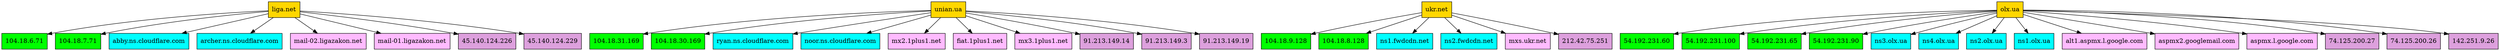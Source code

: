 digraph G {
	"liga.net" [shape=box, style=filled, fillcolor=gold]
	"unian.ua" [shape=box, style=filled, fillcolor=gold]
	"ukr.net" [shape=box, style=filled, fillcolor=gold]
	"olx.ua" [shape=box, style=filled, fillcolor=gold]
	"104.18.6.71" [shape=box, style=filled, fillcolor=green]
	"liga.net" -> "104.18.6.71"
	"104.18.7.71" [shape=box, style=filled, fillcolor=green]
	"liga.net" -> "104.18.7.71"
	"abby.ns.cloudflare.com" [shape=box, style=filled, fillcolor=cyan]
	"liga.net" -> "abby.ns.cloudflare.com"
	"archer.ns.cloudflare.com" [shape=box, style=filled, fillcolor=cyan]
	"liga.net" -> "archer.ns.cloudflare.com"
	"mail-02.ligazakon.net" [shape=box, style=filled, fillcolor=plum1]
	"liga.net" -> "mail-02.ligazakon.net"
	"mail-01.ligazakon.net" [shape=box, style=filled, fillcolor=plum1]
	"liga.net" -> "mail-01.ligazakon.net"
	"45.140.124.226" [shape=box, style=filled, fillcolor=plum]
	"liga.net" -> "45.140.124.226"
	"45.140.124.229" [shape=box, style=filled, fillcolor=plum]
	"liga.net" -> "45.140.124.229"
	"104.18.31.169" [shape=box, style=filled, fillcolor=green]
	"unian.ua" -> "104.18.31.169"
	"104.18.30.169" [shape=box, style=filled, fillcolor=green]
	"unian.ua" -> "104.18.30.169"
	"ryan.ns.cloudflare.com" [shape=box, style=filled, fillcolor=cyan]
	"unian.ua" -> "ryan.ns.cloudflare.com"
	"noor.ns.cloudflare.com" [shape=box, style=filled, fillcolor=cyan]
	"unian.ua" -> "noor.ns.cloudflare.com"
	"mx2.1plus1.net" [shape=box, style=filled, fillcolor=plum1]
	"unian.ua" -> "mx2.1plus1.net"
	"fiat.1plus1.net" [shape=box, style=filled, fillcolor=plum1]
	"unian.ua" -> "fiat.1plus1.net"
	"mx3.1plus1.net" [shape=box, style=filled, fillcolor=plum1]
	"unian.ua" -> "mx3.1plus1.net"
	"91.213.149.14" [shape=box, style=filled, fillcolor=plum]
	"unian.ua" -> "91.213.149.14"
	"91.213.149.3" [shape=box, style=filled, fillcolor=plum]
	"unian.ua" -> "91.213.149.3"
	"91.213.149.19" [shape=box, style=filled, fillcolor=plum]
	"unian.ua" -> "91.213.149.19"
	"104.18.9.128" [shape=box, style=filled, fillcolor=green]
	"ukr.net" -> "104.18.9.128"
	"104.18.8.128" [shape=box, style=filled, fillcolor=green]
	"ukr.net" -> "104.18.8.128"
	"ns1.fwdcdn.net" [shape=box, style=filled, fillcolor=cyan]
	"ukr.net" -> "ns1.fwdcdn.net"
	"ns2.fwdcdn.net" [shape=box, style=filled, fillcolor=cyan]
	"ukr.net" -> "ns2.fwdcdn.net"
	"mxs.ukr.net" [shape=box, style=filled, fillcolor=plum1]
	"ukr.net" -> "mxs.ukr.net"
	"212.42.75.251" [shape=box, style=filled, fillcolor=plum]
	"ukr.net" -> "212.42.75.251"
	"54.192.231.60" [shape=box, style=filled, fillcolor=green]
	"olx.ua" -> "54.192.231.60"
	"54.192.231.100" [shape=box, style=filled, fillcolor=green]
	"olx.ua" -> "54.192.231.100"
	"54.192.231.65" [shape=box, style=filled, fillcolor=green]
	"olx.ua" -> "54.192.231.65"
	"54.192.231.90" [shape=box, style=filled, fillcolor=green]
	"olx.ua" -> "54.192.231.90"
	"ns3.olx.ua" [shape=box, style=filled, fillcolor=cyan]
	"olx.ua" -> "ns3.olx.ua"
	"ns4.olx.ua" [shape=box, style=filled, fillcolor=cyan]
	"olx.ua" -> "ns4.olx.ua"
	"ns2.olx.ua" [shape=box, style=filled, fillcolor=cyan]
	"olx.ua" -> "ns2.olx.ua"
	"ns1.olx.ua" [shape=box, style=filled, fillcolor=cyan]
	"olx.ua" -> "ns1.olx.ua"
	"alt1.aspmx.l.google.com" [shape=box, style=filled, fillcolor=plum1]
	"olx.ua" -> "alt1.aspmx.l.google.com"
	"aspmx2.googlemail.com" [shape=box, style=filled, fillcolor=plum1]
	"olx.ua" -> "aspmx2.googlemail.com"
	"aspmx.l.google.com" [shape=box, style=filled, fillcolor=plum1]
	"olx.ua" -> "aspmx.l.google.com"
	"74.125.200.27" [shape=box, style=filled, fillcolor=plum]
	"olx.ua" -> "74.125.200.27"
	"74.125.200.26" [shape=box, style=filled, fillcolor=plum]
	"olx.ua" -> "74.125.200.26"
	"142.251.9.26" [shape=box, style=filled, fillcolor=plum]
	"olx.ua" -> "142.251.9.26"
}
